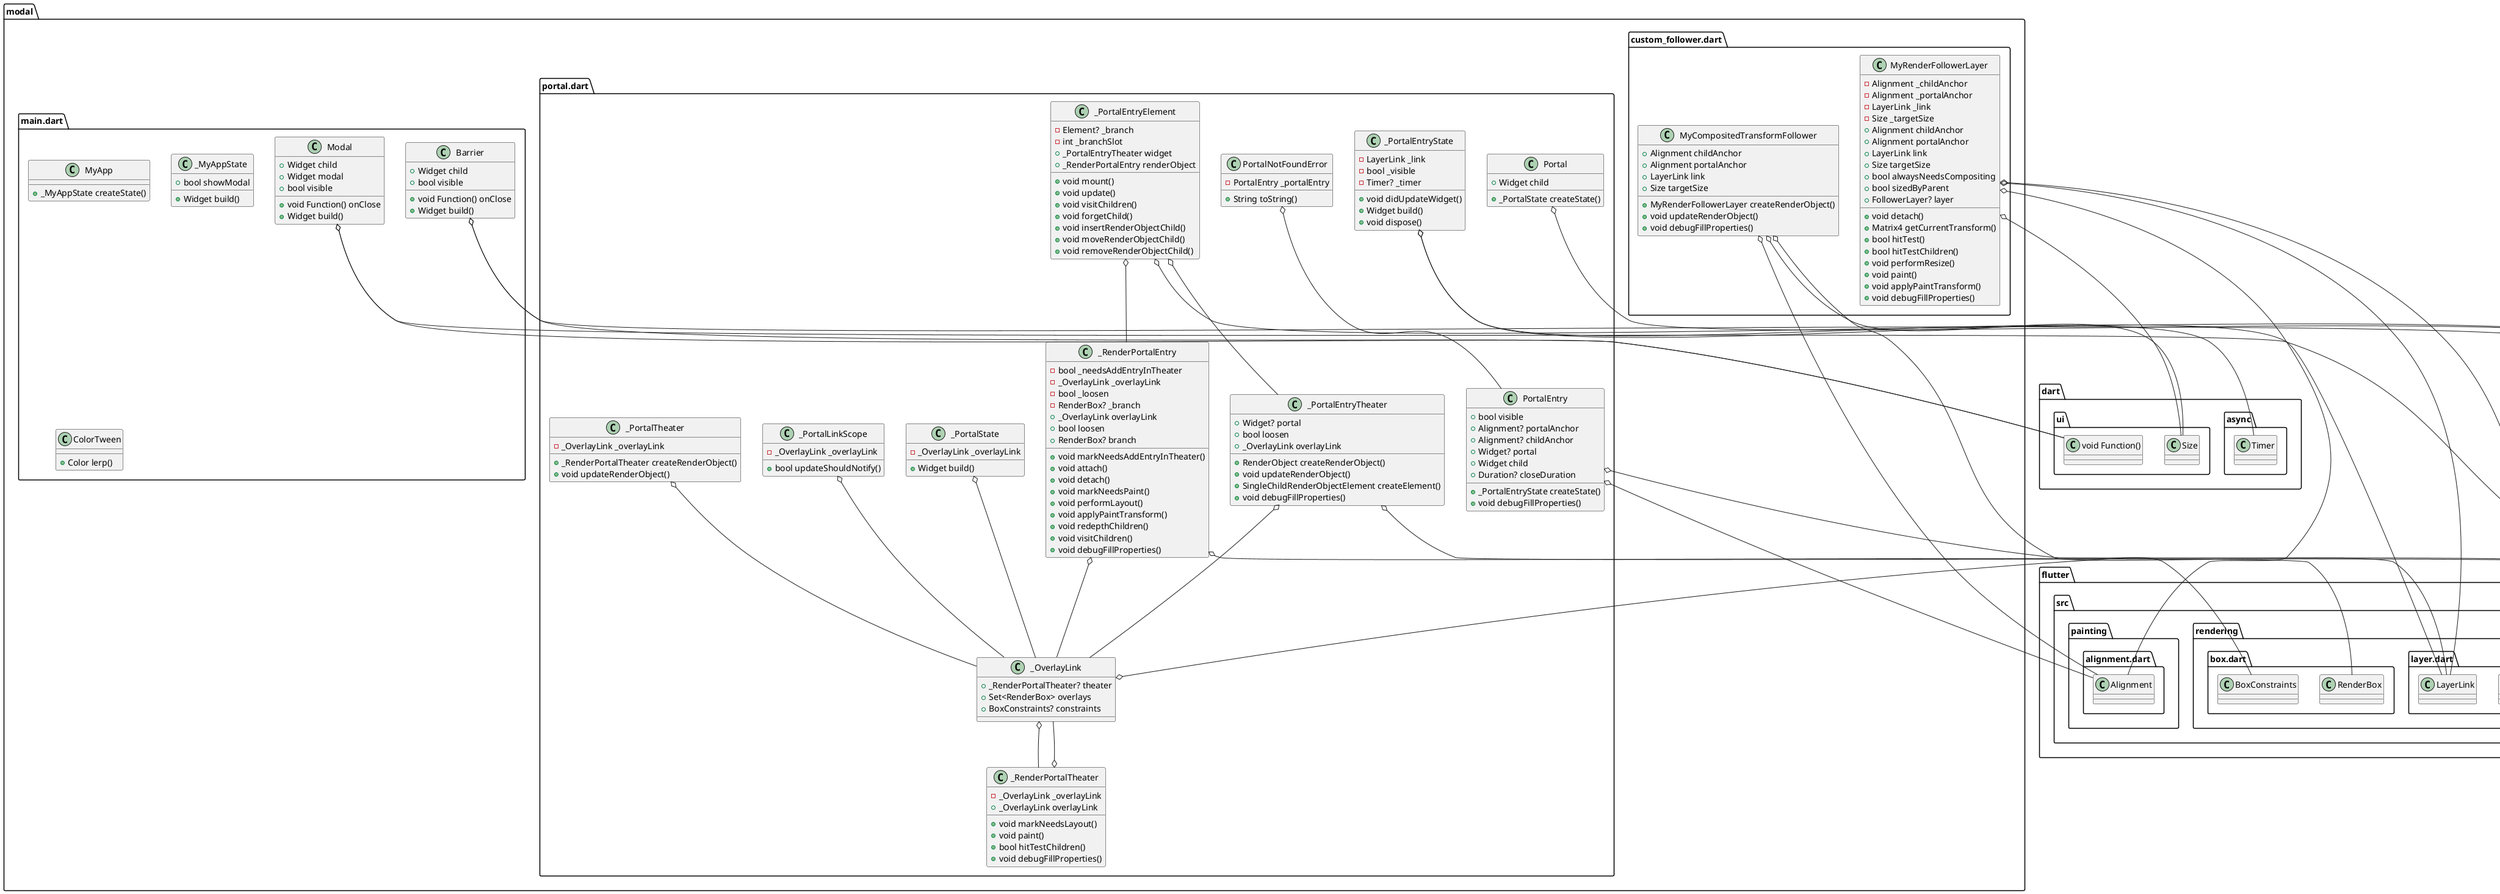 @startuml
set namespaceSeparator ::

class "modal::custom_follower.dart::MyCompositedTransformFollower" {
  +Alignment childAnchor
  +Alignment portalAnchor
  +LayerLink link
  +Size targetSize
  +MyRenderFollowerLayer createRenderObject()
  +void updateRenderObject()
  +void debugFillProperties()
}

"modal::custom_follower.dart::MyCompositedTransformFollower" o-- "flutter::src::painting::alignment.dart::Alignment"
"modal::custom_follower.dart::MyCompositedTransformFollower" o-- "flutter::src::rendering::layer.dart::LayerLink"
"modal::custom_follower.dart::MyCompositedTransformFollower" o-- "dart::ui::Size"

class "modal::custom_follower.dart::MyRenderFollowerLayer" {
  -Alignment _childAnchor
  -Alignment _portalAnchor
  -LayerLink _link
  -Size _targetSize
  +Alignment childAnchor
  +Alignment portalAnchor
  +LayerLink link
  +Size targetSize
  +bool alwaysNeedsCompositing
  +bool sizedByParent
  +FollowerLayer? layer
  +void detach()
  +Matrix4 getCurrentTransform()
  +bool hitTest()
  +bool hitTestChildren()
  +void performResize()
  +void paint()
  +void applyPaintTransform()
  +void debugFillProperties()
}

"modal::custom_follower.dart::MyRenderFollowerLayer" o-- "flutter::src::painting::alignment.dart::Alignment"
"modal::custom_follower.dart::MyRenderFollowerLayer" o-- "flutter::src::rendering::layer.dart::LayerLink"
"modal::custom_follower.dart::MyRenderFollowerLayer" o-- "dart::ui::Size"
"modal::custom_follower.dart::MyRenderFollowerLayer" o-- "flutter::src::rendering::layer.dart::FollowerLayer"

class "modal::main.dart::MyApp" {
  +_MyAppState createState()
}

class "modal::main.dart::_MyAppState" {
  +bool showModal
  +Widget build()
}

class "modal::main.dart::Modal" {
  +Widget child
  +Widget modal
  +bool visible
  +void Function() onClose
  +Widget build()
}

"modal::main.dart::Modal" o-- "flutter::src::widgets::framework.dart::Widget"
"modal::main.dart::Modal" o-- "dart::ui::void Function()"

class "modal::main.dart::Barrier" {
  +Widget child
  +void Function() onClose
  +bool visible
  +Widget build()
}

"modal::main.dart::Barrier" o-- "flutter::src::widgets::framework.dart::Widget"
"modal::main.dart::Barrier" o-- "dart::ui::void Function()"

class "modal::main.dart::ColorTween" {
  +Color lerp()
}

class "modal::portal.dart::Portal" {
  +Widget child
  +_PortalState createState()
}

"modal::portal.dart::Portal" o-- "flutter::src::widgets::framework.dart::Widget"

class "modal::portal.dart::_PortalState" {
  -_OverlayLink _overlayLink
  +Widget build()
}

"modal::portal.dart::_PortalState" o-- "modal::portal.dart::_OverlayLink"

class "modal::portal.dart::_OverlayLink" {
  +_RenderPortalTheater? theater
  +Set<RenderBox> overlays
  +BoxConstraints? constraints
}

"modal::portal.dart::_OverlayLink" o-- "modal::portal.dart::_RenderPortalTheater"
"modal::portal.dart::_OverlayLink" o-- "flutter::src::rendering::box.dart::BoxConstraints"

class "modal::portal.dart::_PortalLinkScope" {
  -_OverlayLink _overlayLink
  +bool updateShouldNotify()
}

"modal::portal.dart::_PortalLinkScope" o-- "modal::portal.dart::_OverlayLink"

class "modal::portal.dart::_PortalTheater" {
  -_OverlayLink _overlayLink
  +_RenderPortalTheater createRenderObject()
  +void updateRenderObject()
}

"modal::portal.dart::_PortalTheater" o-- "modal::portal.dart::_OverlayLink"

class "modal::portal.dart::_RenderPortalTheater" {
  -_OverlayLink _overlayLink
  +_OverlayLink overlayLink
  +void markNeedsLayout()
  +void paint()
  +bool hitTestChildren()
  +void debugFillProperties()
}

"modal::portal.dart::_RenderPortalTheater" o-- "modal::portal.dart::_OverlayLink"

class "modal::portal.dart::PortalEntry" {
  +bool visible
  +Alignment? portalAnchor
  +Alignment? childAnchor
  +Widget? portal
  +Widget child
  +Duration? closeDuration
  +_PortalEntryState createState()
  +void debugFillProperties()
}

"modal::portal.dart::PortalEntry" o-- "flutter::src::painting::alignment.dart::Alignment"
"modal::portal.dart::PortalEntry" o-- "flutter::src::widgets::framework.dart::Widget"

class "modal::portal.dart::_PortalEntryState" {
  -LayerLink _link
  -bool _visible
  -Timer? _timer
  +void didUpdateWidget()
  +Widget build()
  +void dispose()
}

"modal::portal.dart::_PortalEntryState" o-- "flutter::src::rendering::layer.dart::LayerLink"
"modal::portal.dart::_PortalEntryState" o-- "dart::async::Timer"

class "modal::portal.dart::_PortalEntryTheater" {
  +Widget? portal
  +bool loosen
  +_OverlayLink overlayLink
  +RenderObject createRenderObject()
  +void updateRenderObject()
  +SingleChildRenderObjectElement createElement()
  +void debugFillProperties()
}

"modal::portal.dart::_PortalEntryTheater" o-- "flutter::src::widgets::framework.dart::Widget"
"modal::portal.dart::_PortalEntryTheater" o-- "modal::portal.dart::_OverlayLink"

class "modal::portal.dart::_RenderPortalEntry" {
  -bool _needsAddEntryInTheater
  -_OverlayLink _overlayLink
  -bool _loosen
  -RenderBox? _branch
  +_OverlayLink overlayLink
  +bool loosen
  +RenderBox? branch
  +void markNeedsAddEntryInTheater()
  +void attach()
  +void detach()
  +void markNeedsPaint()
  +void performLayout()
  +void applyPaintTransform()
  +void redepthChildren()
  +void visitChildren()
  +void debugFillProperties()
}

"modal::portal.dart::_RenderPortalEntry" o-- "modal::portal.dart::_OverlayLink"
"modal::portal.dart::_RenderPortalEntry" o-- "flutter::src::rendering::box.dart::RenderBox"

class "modal::portal.dart::_PortalEntryElement" {
  -Element? _branch
  -int _branchSlot
  +_PortalEntryTheater widget
  +_RenderPortalEntry renderObject
  +void mount()
  +void update()
  +void visitChildren()
  +void forgetChild()
  +void insertRenderObjectChild()
  +void moveRenderObjectChild()
  +void removeRenderObjectChild()
}

"modal::portal.dart::_PortalEntryElement" o-- "flutter::src::widgets::framework.dart::Element"
"modal::portal.dart::_PortalEntryElement" o-- "modal::portal.dart::_PortalEntryTheater"
"modal::portal.dart::_PortalEntryElement" o-- "modal::portal.dart::_RenderPortalEntry"

class "modal::portal.dart::PortalNotFoundError" {
  -PortalEntry _portalEntry
  +String toString()
}

"modal::portal.dart::PortalNotFoundError" o-- "modal::portal.dart::PortalEntry"


@enduml
